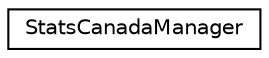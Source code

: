 digraph "Graphical Class Hierarchy"
{
 // LATEX_PDF_SIZE
  edge [fontname="Helvetica",fontsize="10",labelfontname="Helvetica",labelfontsize="10"];
  node [fontname="Helvetica",fontsize="10",shape=record];
  rankdir="LR";
  Node0 [label="StatsCanadaManager",height=0.2,width=0.4,color="black", fillcolor="white", style="filled",URL="$classStatsCanadaManager.html",tooltip="An object that will retrieve data from Statisitcs Canada."];
}
